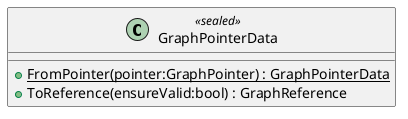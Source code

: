 @startuml
class GraphPointerData <<sealed>> {
    + {static} FromPointer(pointer:GraphPointer) : GraphPointerData
    + ToReference(ensureValid:bool) : GraphReference
}
@enduml
